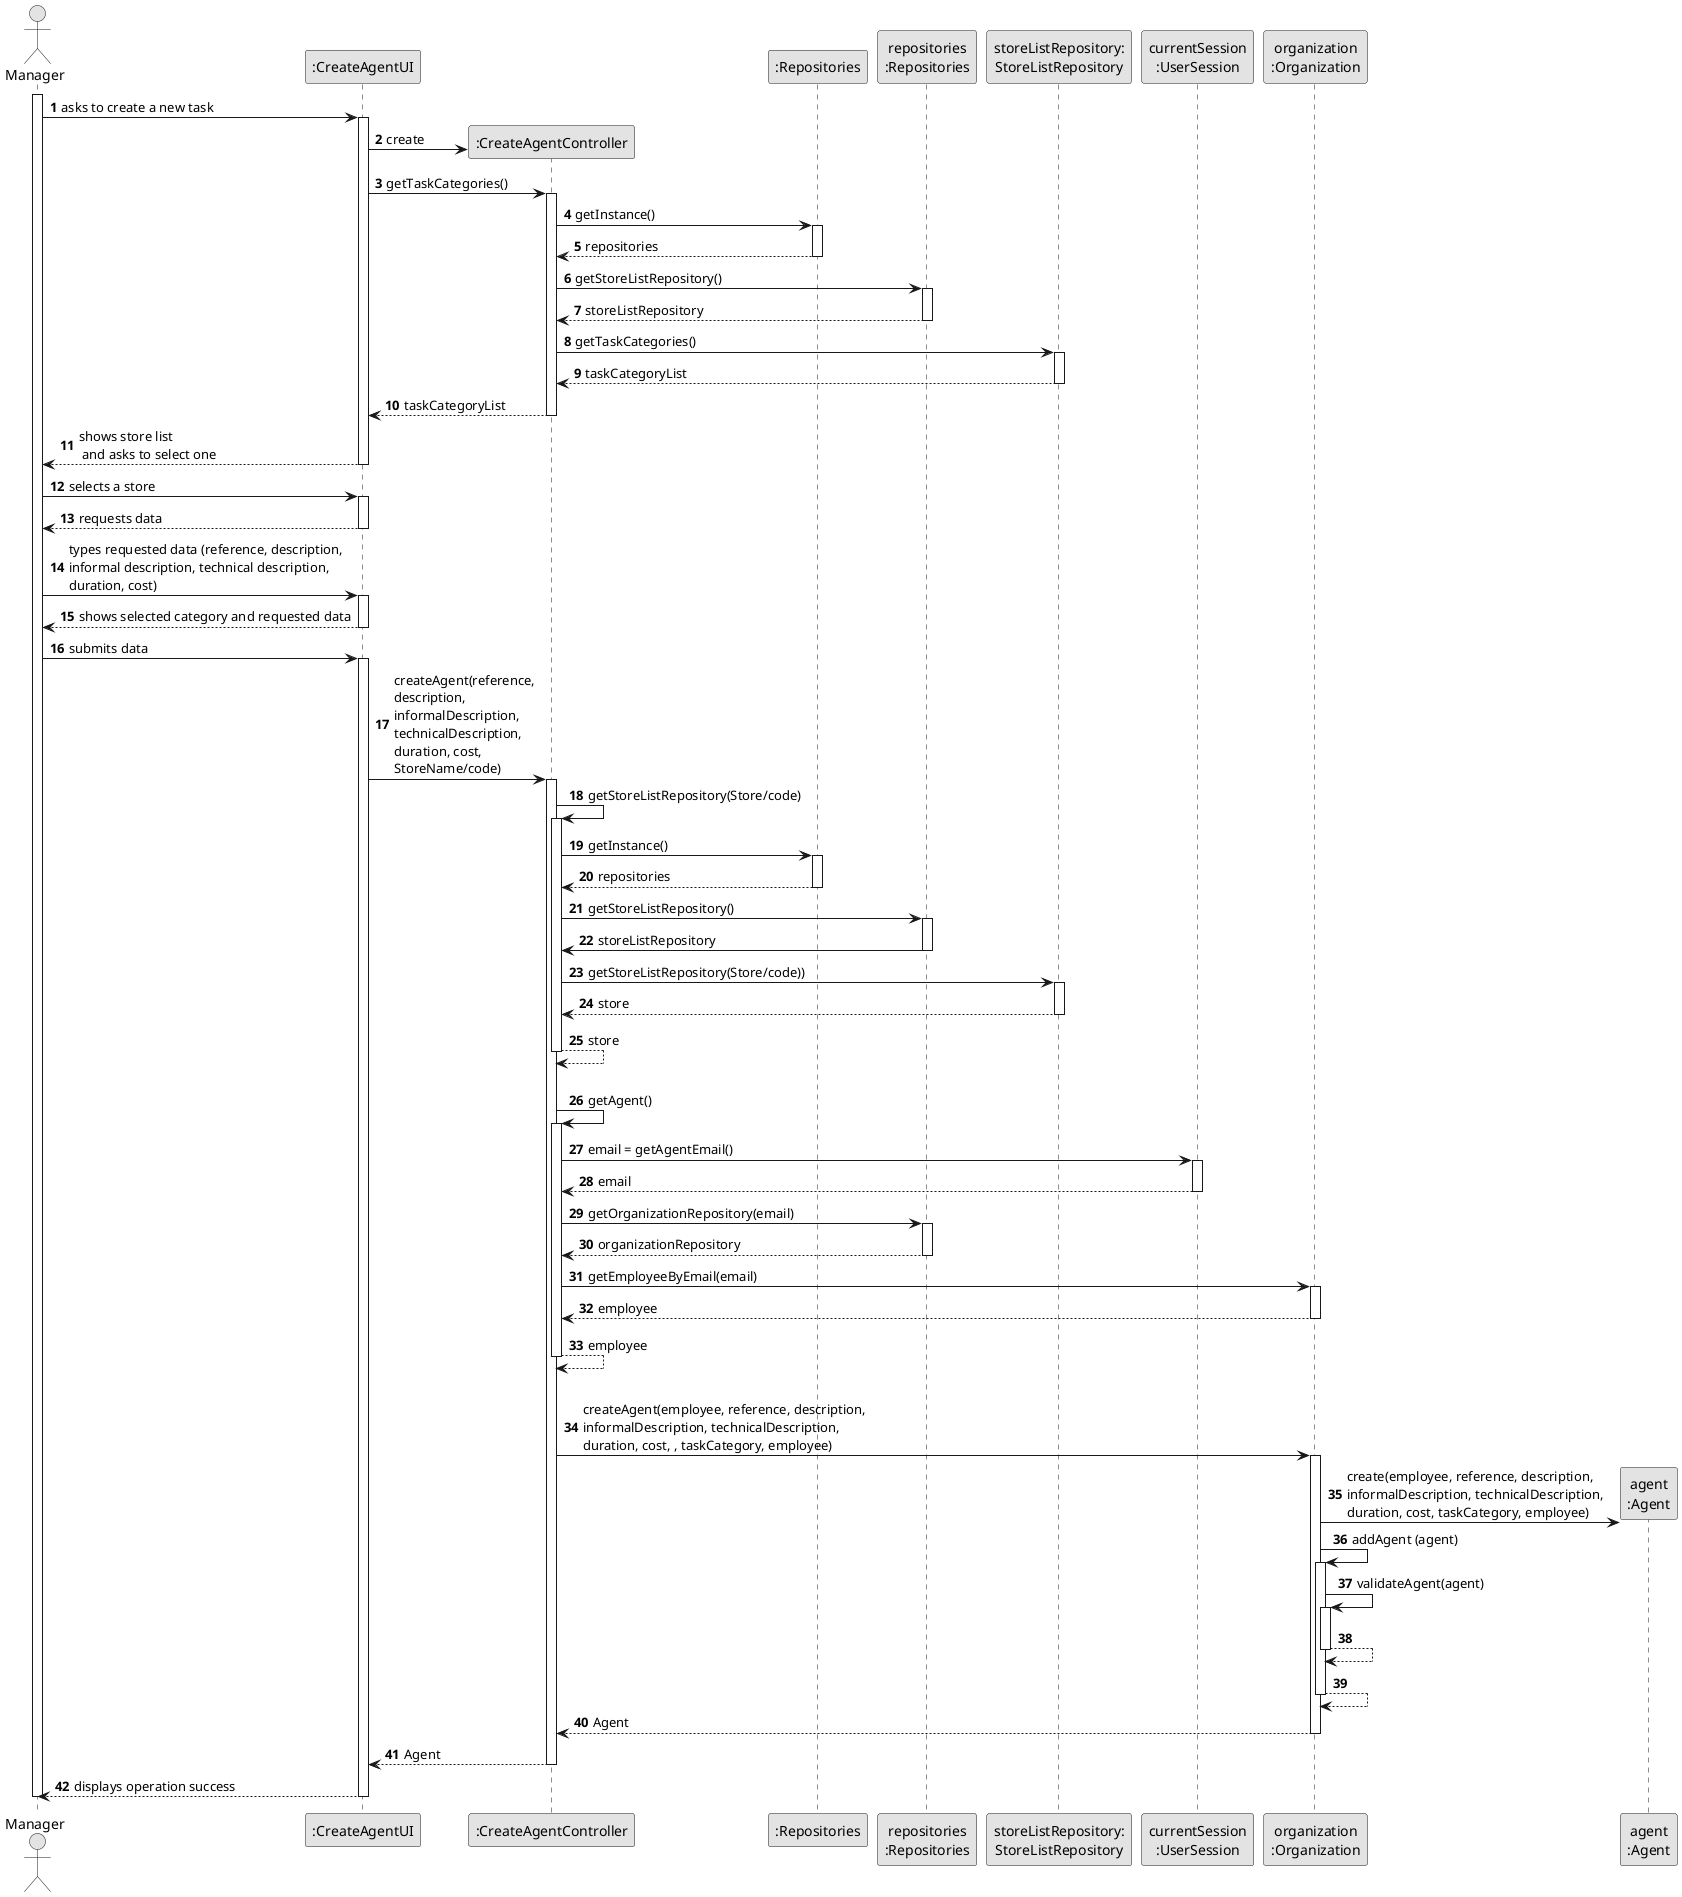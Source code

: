 @startuml
skinparam monochrome true
skinparam packageStyle rectangle
skinparam shadowing false

autonumber

'hide footbox
actor Manager
participant ":CreateAgentUI" as UI
participant ":CreateAgentController" as CTRL
participant ":Repositories" as RepositorySingleton
participant "repositories\n:Repositories" as PLAT
participant "storeListRepository:\nStoreListRepository" as StoreListRepository

participant "currentSession\n:UserSession" as SESSAO
participant "organization\n:Organization" as ORG
participant "agent\n:Agent" as AGENT

activate Manager

        Manager -> UI : asks to create a new task

        activate UI

'            UI --> Manager : requests data (reference, description,  informal \n description, technical description, duration, cost)
            'create CTRL
            UI -> CTRL** : create

            UI -> CTRL : getTaskCategories()
            activate CTRL

                CTRL -> RepositorySingleton : getInstance()
                activate RepositorySingleton

                    RepositorySingleton --> CTRL: repositories
                deactivate RepositorySingleton

                CTRL -> PLAT : getStoreListRepository()
                activate PLAT

                    PLAT --> CTRL: storeListRepository
                deactivate PLAT

                CTRL -> StoreListRepository : getTaskCategories()
                activate StoreListRepository

                    StoreListRepository --> CTRL : taskCategoryList
                deactivate StoreListRepository

                CTRL --> UI : taskCategoryList
            deactivate CTRL

            UI --> Manager : shows store list\n and asks to select one
        deactivate UI

    Manager -> UI : selects a store
    activate UI

        UI --> Manager : requests data
    deactivate UI

    Manager -> UI : types requested data (reference, description, \ninformal description, technical description,\nduration, cost)
    activate UI

        UI --> Manager : shows selected category and requested data
    deactivate UI

    Manager -> UI : submits data
    activate UI

        UI -> CTRL : createAgent(reference,\ndescription,\ninformalDescription,\ntechnicalDescription,\nduration, cost,\nStoreName/code)
        activate CTRL

            CTRL -> CTRL : getStoreListRepository(Store/code)
            activate CTRL

                CTRL -> RepositorySingleton : getInstance()
                activate RepositorySingleton

                    RepositorySingleton --> CTRL: repositories
                deactivate RepositorySingleton

                CTRL -> PLAT : getStoreListRepository()
                activate PLAT

                    PLAT -> CTRL : storeListRepository
                deactivate PLAT

                CTRL -> StoreListRepository : getStoreListRepository(Store/code))
                activate StoreListRepository

                    StoreListRepository --> CTRL : store
                deactivate StoreListRepository
                    CTRL --> CTRL : store
            deactivate CTRL

            |||
            CTRL -> CTRL : getAgent()
            activate CTRL


                CTRL -> SESSAO: email = getAgentEmail()
                activate SESSAO

                    SESSAO --> CTRL: email
                deactivate SESSAO


                CTRL -> PLAT: getOrganizationRepository(email)
                activate PLAT

                    PLAT --> CTRL: organizationRepository
                deactivate PLAT

                CTRL -> ORG: getEmployeeByEmail(email)
                activate ORG

                    ORG --> CTRL : employee
                deactivate ORG

                CTRL --> CTRL : employee
            deactivate CTRL

            |||
            CTRL -> ORG: createAgent(employee, reference, description,\ninformalDescription, technicalDescription,\nduration, cost, , taskCategory, employee)
            activate ORG

                ORG -> AGENT**: create(employee, reference, description,\ninformalDescription, technicalDescription,\nduration, cost, taskCategory, employee)
                ORG -> ORG: addAgent (agent)


                activate ORG
                    ORG -> ORG: validateAgent(agent)
                    activate ORG
                        ORG --> ORG
                    deactivate ORG

                    ORG --> ORG
                deactivate ORG

                ORG --> CTRL : Agent

            deactivate ORG

            CTRL --> UI: Agent
            deactivate CTRL
            UI --> Manager: displays operation success
    deactivate UI

deactivate Manager

@enduml